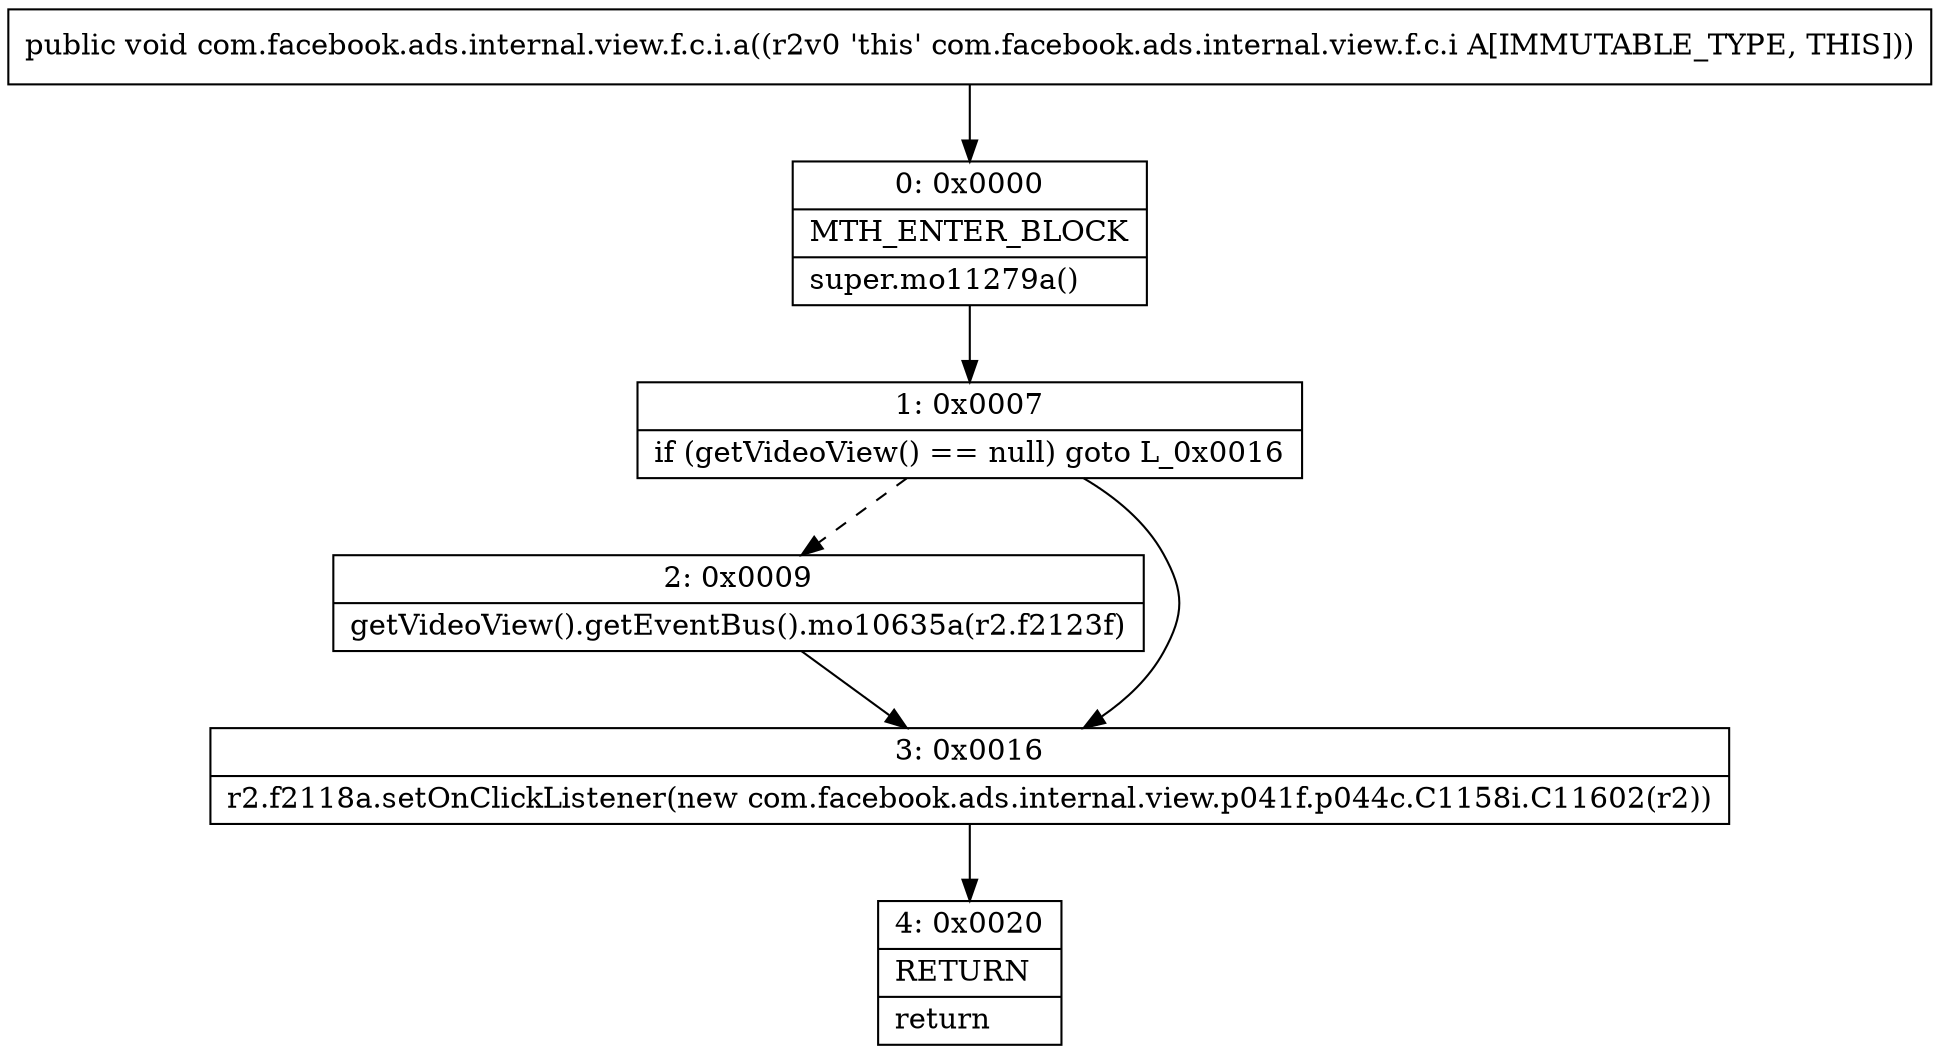 digraph "CFG forcom.facebook.ads.internal.view.f.c.i.a()V" {
Node_0 [shape=record,label="{0\:\ 0x0000|MTH_ENTER_BLOCK\l|super.mo11279a()\l}"];
Node_1 [shape=record,label="{1\:\ 0x0007|if (getVideoView() == null) goto L_0x0016\l}"];
Node_2 [shape=record,label="{2\:\ 0x0009|getVideoView().getEventBus().mo10635a(r2.f2123f)\l}"];
Node_3 [shape=record,label="{3\:\ 0x0016|r2.f2118a.setOnClickListener(new com.facebook.ads.internal.view.p041f.p044c.C1158i.C11602(r2))\l}"];
Node_4 [shape=record,label="{4\:\ 0x0020|RETURN\l|return\l}"];
MethodNode[shape=record,label="{public void com.facebook.ads.internal.view.f.c.i.a((r2v0 'this' com.facebook.ads.internal.view.f.c.i A[IMMUTABLE_TYPE, THIS])) }"];
MethodNode -> Node_0;
Node_0 -> Node_1;
Node_1 -> Node_2[style=dashed];
Node_1 -> Node_3;
Node_2 -> Node_3;
Node_3 -> Node_4;
}

